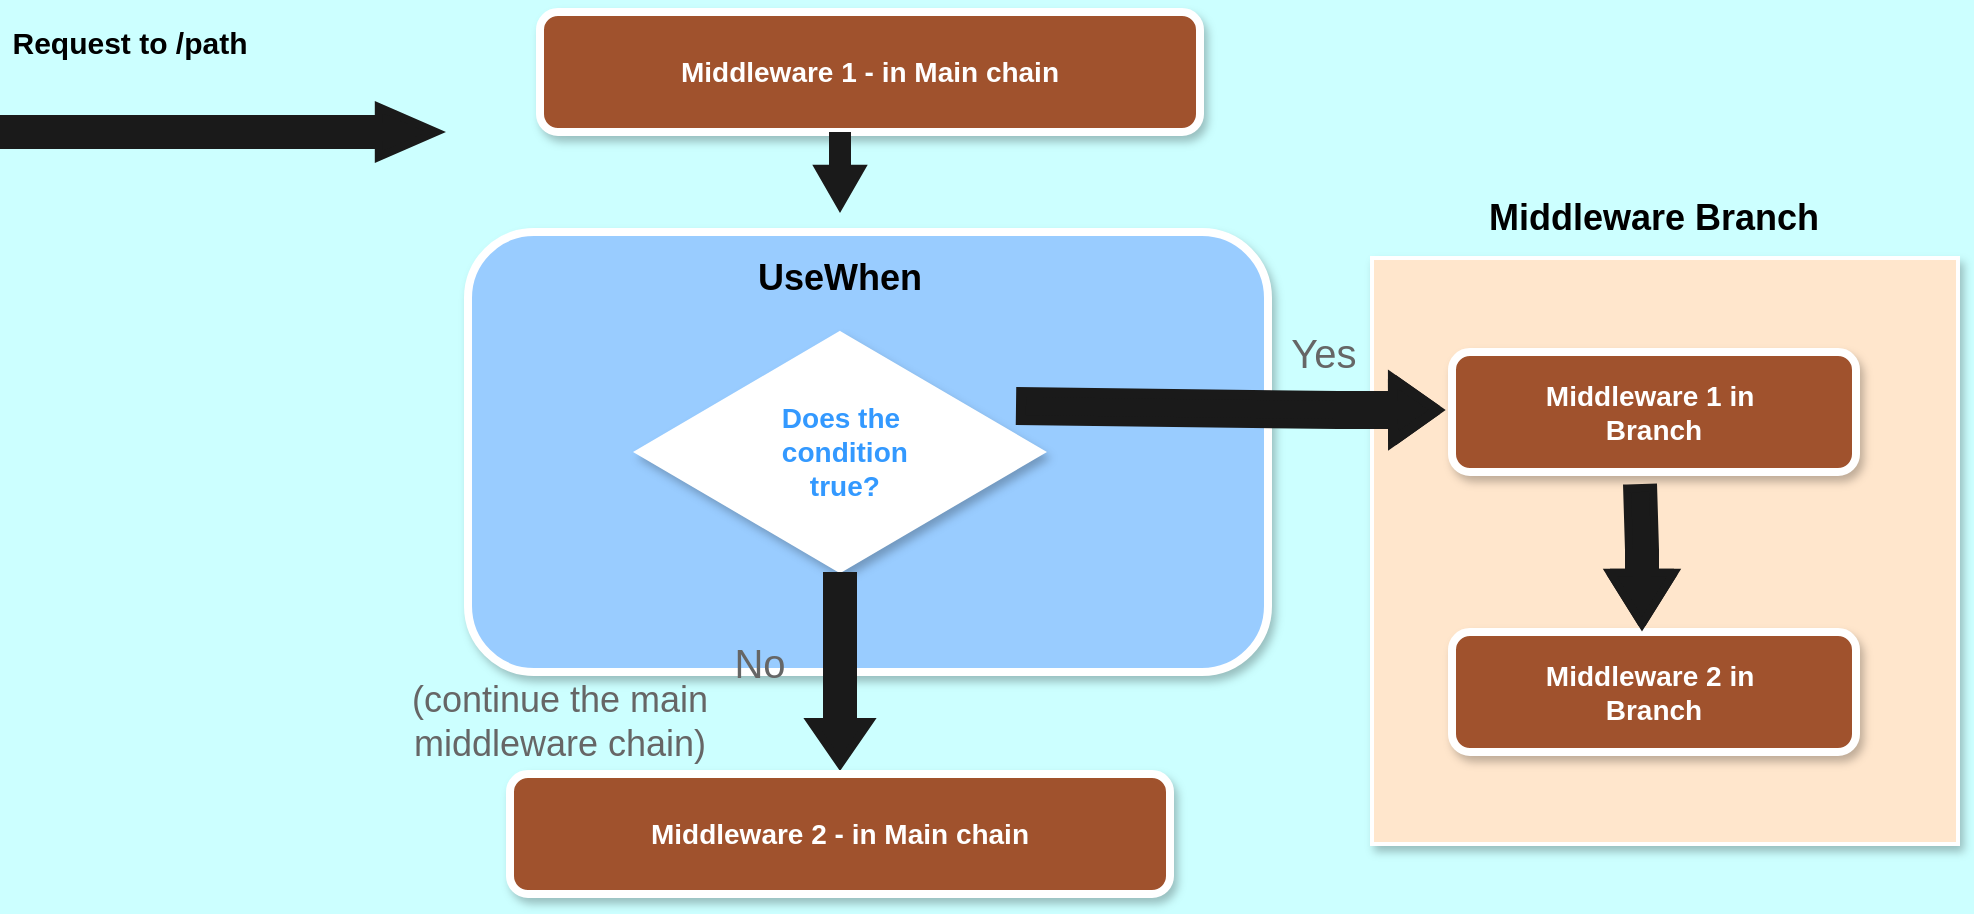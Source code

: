 <mxfile version="24.5.3" type="github">
  <diagram name="Page-1" id="T91SZkGAeughgE5n5cQ6">
    <mxGraphModel dx="1376" dy="752" grid="0" gridSize="10" guides="1" tooltips="1" connect="1" arrows="1" fold="1" page="1" pageScale="1" pageWidth="1400" pageHeight="850" background="#CCFFFF" math="0" shadow="0">
      <root>
        <mxCell id="0" />
        <mxCell id="1" parent="0" />
        <mxCell id="Kh1Koq1Sw8ZzqD7drIFn-5" value="" style="rounded=1;whiteSpace=wrap;html=1;fillColor=#99CCFF;fontColor=#ffffff;strokeColor=#FFFFFF;shadow=1;strokeWidth=4;" vertex="1" parent="1">
          <mxGeometry x="266" y="200" width="400" height="220" as="geometry" />
        </mxCell>
        <mxCell id="Kh1Koq1Sw8ZzqD7drIFn-1" value="" style="shape=flexArrow;endArrow=classic;html=1;rounded=0;endWidth=8;endSize=8.2;strokeWidth=4;fillColor=#1A1A1A;strokeColor=#1A1A1A;" edge="1" parent="1">
          <mxGeometry width="50" height="50" relative="1" as="geometry">
            <mxPoint x="32" y="150" as="sourcePoint" />
            <mxPoint x="252" y="150" as="targetPoint" />
            <Array as="points" />
          </mxGeometry>
        </mxCell>
        <mxCell id="Kh1Koq1Sw8ZzqD7drIFn-2" value="&lt;b&gt;&lt;font style=&quot;font-size: 15px;&quot;&gt;Request to /path&lt;/font&gt;&lt;/b&gt;" style="text;html=1;align=center;verticalAlign=middle;whiteSpace=wrap;rounded=0;" vertex="1" parent="1">
          <mxGeometry x="32" y="90" width="130" height="30" as="geometry" />
        </mxCell>
        <mxCell id="Kh1Koq1Sw8ZzqD7drIFn-3" value="&lt;font style=&quot;font-size: 14px;&quot;&gt;&lt;b&gt;Middleware 1 - in Main chain&lt;/b&gt;&lt;/font&gt;" style="rounded=1;whiteSpace=wrap;html=1;fillColor=#a0522d;strokeColor=#FFFFFF;fontColor=#ffffff;shadow=1;strokeWidth=4;" vertex="1" parent="1">
          <mxGeometry x="302" y="90" width="330" height="60" as="geometry" />
        </mxCell>
        <mxCell id="Kh1Koq1Sw8ZzqD7drIFn-4" value="" style="shape=flexArrow;endArrow=classic;html=1;rounded=0;endWidth=15;endSize=7.21;strokeColor=#1A1A1A;fillColor=#1A1A1A;" edge="1" parent="1">
          <mxGeometry width="50" height="50" relative="1" as="geometry">
            <mxPoint x="452" y="150" as="sourcePoint" />
            <mxPoint x="452" y="190" as="targetPoint" />
          </mxGeometry>
        </mxCell>
        <mxCell id="Kh1Koq1Sw8ZzqD7drIFn-7" value="&lt;b&gt;&lt;font style=&quot;font-size: 18px;&quot;&gt;UseWhen&lt;/font&gt;&lt;/b&gt;" style="text;html=1;align=center;verticalAlign=middle;whiteSpace=wrap;rounded=0;" vertex="1" parent="1">
          <mxGeometry x="422" y="208" width="60" height="30" as="geometry" />
        </mxCell>
        <mxCell id="Kh1Koq1Sw8ZzqD7drIFn-8" value="&lt;font color=&quot;#3399ff&quot; style=&quot;font-size: 14px;&quot;&gt;&lt;b&gt;Does the&lt;/b&gt;&lt;/font&gt;&lt;div&gt;&lt;font color=&quot;#3399ff&quot; style=&quot;font-size: 14px;&quot;&gt;&lt;b&gt;&amp;nbsp;condition&lt;/b&gt;&lt;/font&gt;&lt;/div&gt;&lt;div&gt;&lt;font color=&quot;#3399ff&quot; style=&quot;font-size: 14px;&quot;&gt;&lt;b&gt;&amp;nbsp;true?&lt;/b&gt;&lt;/font&gt;&lt;/div&gt;" style="rhombus;whiteSpace=wrap;html=1;strokeColor=#FFFFFF;shadow=1;" vertex="1" parent="1">
          <mxGeometry x="349.5" y="250" width="205" height="120" as="geometry" />
        </mxCell>
        <mxCell id="Kh1Koq1Sw8ZzqD7drIFn-9" value="" style="shape=flexArrow;endArrow=classic;html=1;rounded=0;endWidth=12;endSize=5.67;strokeWidth=4;strokeColor=#1A1A1A;fillColor=#1A1A1A;exitX=0.5;exitY=1;exitDx=0;exitDy=0;" edge="1" parent="1" source="Kh1Koq1Sw8ZzqD7drIFn-8">
          <mxGeometry width="50" height="50" relative="1" as="geometry">
            <mxPoint x="452" y="380" as="sourcePoint" />
            <mxPoint x="452" y="468" as="targetPoint" />
          </mxGeometry>
        </mxCell>
        <mxCell id="Kh1Koq1Sw8ZzqD7drIFn-10" value="&lt;font color=&quot;#666666&quot; style=&quot;font-size: 20px;&quot;&gt;No&lt;/font&gt;" style="text;html=1;align=center;verticalAlign=middle;whiteSpace=wrap;rounded=0;strokeWidth=1;" vertex="1" parent="1">
          <mxGeometry x="382" y="400" width="60" height="30" as="geometry" />
        </mxCell>
        <mxCell id="Kh1Koq1Sw8ZzqD7drIFn-11" value="&lt;font style=&quot;font-size: 18px;&quot; color=&quot;#666666&quot;&gt;(continue the main middleware chain)&lt;/font&gt;" style="text;html=1;align=center;verticalAlign=middle;whiteSpace=wrap;rounded=0;" vertex="1" parent="1">
          <mxGeometry x="232" y="430" width="160" height="30" as="geometry" />
        </mxCell>
        <mxCell id="Kh1Koq1Sw8ZzqD7drIFn-12" value="&lt;font style=&quot;font-size: 14px;&quot;&gt;&lt;b&gt;Middleware 2 - in Main chain&lt;/b&gt;&lt;/font&gt;" style="rounded=1;whiteSpace=wrap;html=1;fillColor=#a0522d;strokeColor=#FFFFFF;fontColor=#ffffff;shadow=1;strokeWidth=4;" vertex="1" parent="1">
          <mxGeometry x="287" y="471" width="330" height="60" as="geometry" />
        </mxCell>
        <mxCell id="Kh1Koq1Sw8ZzqD7drIFn-13" value="" style="whiteSpace=wrap;html=1;aspect=fixed;fillColor=#FFE6CC;strokeColor=#FFFFFF;strokeWidth=2;shadow=1;" vertex="1" parent="1">
          <mxGeometry x="718" y="213" width="293" height="293" as="geometry" />
        </mxCell>
        <mxCell id="Kh1Koq1Sw8ZzqD7drIFn-16" value="" style="shape=flexArrow;endArrow=classic;html=1;rounded=0;endWidth=12;endSize=5.67;strokeWidth=5;strokeColor=#1A1A1A;fillColor=#1A1A1A;entryX=0.99;entryY=0.327;entryDx=0;entryDy=0;entryPerimeter=0;" edge="1" parent="1">
          <mxGeometry width="50" height="50" relative="1" as="geometry">
            <mxPoint x="540" y="287" as="sourcePoint" />
            <mxPoint x="753" y="289.0" as="targetPoint" />
            <Array as="points">
              <mxPoint x="701" y="289.06" />
            </Array>
          </mxGeometry>
        </mxCell>
        <mxCell id="Kh1Koq1Sw8ZzqD7drIFn-18" value="&lt;span style=&quot;font-size: 14px;&quot;&gt;&lt;b&gt;Middleware 1 in&amp;nbsp;&lt;/b&gt;&lt;/span&gt;&lt;div&gt;&lt;span style=&quot;font-size: 14px;&quot;&gt;&lt;b&gt;Branch&lt;/b&gt;&lt;/span&gt;&lt;/div&gt;" style="rounded=1;whiteSpace=wrap;html=1;fillColor=#a0522d;strokeColor=#FFFFFF;fontColor=#ffffff;shadow=1;strokeWidth=4;" vertex="1" parent="1">
          <mxGeometry x="758" y="260" width="202" height="60" as="geometry" />
        </mxCell>
        <mxCell id="Kh1Koq1Sw8ZzqD7drIFn-19" value="&lt;span style=&quot;font-size: 14px;&quot;&gt;&lt;b&gt;Middleware 2 in&amp;nbsp;&lt;/b&gt;&lt;/span&gt;&lt;div&gt;&lt;span style=&quot;font-size: 14px;&quot;&gt;&lt;b&gt;Branch&lt;/b&gt;&lt;/span&gt;&lt;/div&gt;" style="rounded=1;whiteSpace=wrap;html=1;fillColor=#a0522d;strokeColor=#FFFFFF;fontColor=#ffffff;shadow=1;strokeWidth=4;" vertex="1" parent="1">
          <mxGeometry x="758" y="400" width="202" height="60" as="geometry" />
        </mxCell>
        <mxCell id="Kh1Koq1Sw8ZzqD7drIFn-20" value="&lt;span style=&quot;font-size: 18px;&quot;&gt;&lt;b&gt;Middleware Branch&lt;/b&gt;&lt;/span&gt;" style="text;html=1;align=center;verticalAlign=middle;whiteSpace=wrap;rounded=0;" vertex="1" parent="1">
          <mxGeometry x="755" y="178" width="208" height="30" as="geometry" />
        </mxCell>
        <mxCell id="Kh1Koq1Sw8ZzqD7drIFn-21" value="" style="shape=flexArrow;endArrow=classic;html=1;rounded=0;endWidth=15;endSize=7.21;strokeColor=#1A1A1A;fillColor=#1A1A1A;strokeWidth=4;" edge="1" parent="1">
          <mxGeometry width="50" height="50" relative="1" as="geometry">
            <mxPoint x="852" y="326" as="sourcePoint" />
            <mxPoint x="853" y="398" as="targetPoint" />
            <Array as="points">
              <mxPoint x="853" y="359" />
            </Array>
          </mxGeometry>
        </mxCell>
        <mxCell id="Kh1Koq1Sw8ZzqD7drIFn-22" value="&lt;font color=&quot;#666666&quot;&gt;&lt;span style=&quot;font-size: 20px;&quot;&gt;Yes&lt;/span&gt;&lt;/font&gt;" style="text;html=1;align=center;verticalAlign=middle;whiteSpace=wrap;rounded=0;strokeWidth=1;" vertex="1" parent="1">
          <mxGeometry x="664" y="245" width="60" height="30" as="geometry" />
        </mxCell>
      </root>
    </mxGraphModel>
  </diagram>
</mxfile>
